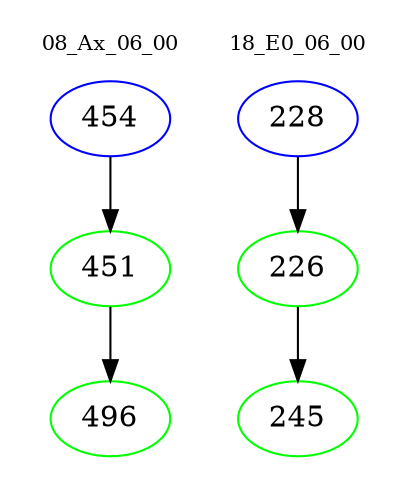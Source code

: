 digraph{
subgraph cluster_0 {
color = white
label = "08_Ax_06_00";
fontsize=10;
T0_454 [label="454", color="blue"]
T0_454 -> T0_451 [color="black"]
T0_451 [label="451", color="green"]
T0_451 -> T0_496 [color="black"]
T0_496 [label="496", color="green"]
}
subgraph cluster_1 {
color = white
label = "18_E0_06_00";
fontsize=10;
T1_228 [label="228", color="blue"]
T1_228 -> T1_226 [color="black"]
T1_226 [label="226", color="green"]
T1_226 -> T1_245 [color="black"]
T1_245 [label="245", color="green"]
}
}
